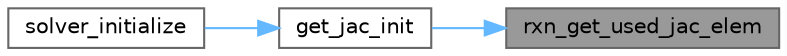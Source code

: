digraph "rxn_get_used_jac_elem"
{
 // LATEX_PDF_SIZE
  bgcolor="transparent";
  edge [fontname=Helvetica,fontsize=10,labelfontname=Helvetica,labelfontsize=10];
  node [fontname=Helvetica,fontsize=10,shape=box,height=0.2,width=0.4];
  rankdir="RL";
  Node1 [label="rxn_get_used_jac_elem",height=0.2,width=0.4,color="gray40", fillcolor="grey60", style="filled", fontcolor="black",tooltip="Get the Jacobian elements used by a particular reaction."];
  Node1 -> Node2 [dir="back",color="steelblue1",style="solid"];
  Node2 [label="get_jac_init",height=0.2,width=0.4,color="grey40", fillcolor="white", style="filled",URL="$camp__solver_8c.html#a5b485fa25356197023889f3795888e98",tooltip="Try to improve guesses of y sent to the linear solver."];
  Node2 -> Node3 [dir="back",color="steelblue1",style="solid"];
  Node3 [label="solver_initialize",height=0.2,width=0.4,color="grey40", fillcolor="white", style="filled",URL="$camp__solver_8c.html#a599ffdef916b139a1690bfd41aa386b6",tooltip="Solver initialization."];
}
